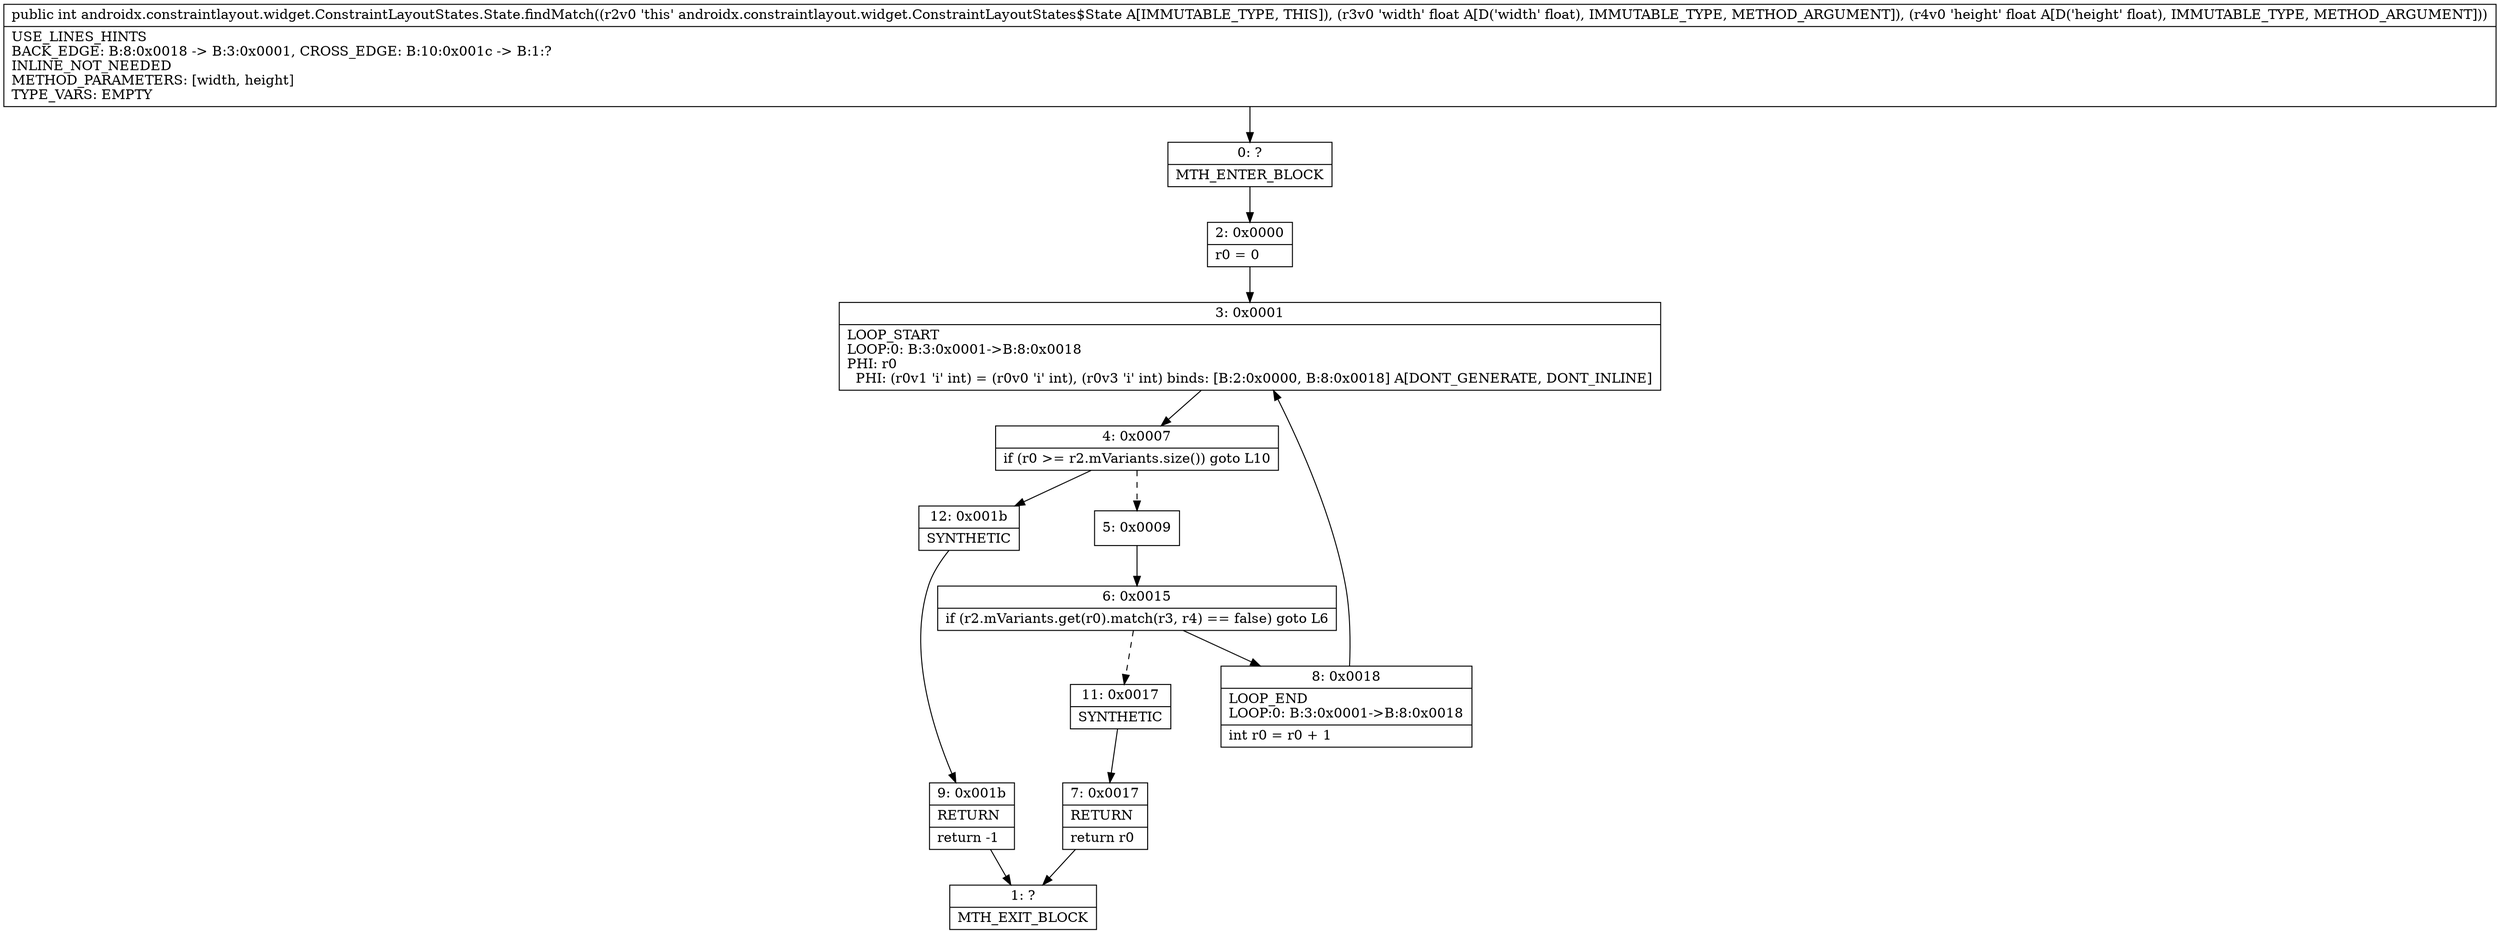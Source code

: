 digraph "CFG forandroidx.constraintlayout.widget.ConstraintLayoutStates.State.findMatch(FF)I" {
Node_0 [shape=record,label="{0\:\ ?|MTH_ENTER_BLOCK\l}"];
Node_2 [shape=record,label="{2\:\ 0x0000|r0 = 0\l}"];
Node_3 [shape=record,label="{3\:\ 0x0001|LOOP_START\lLOOP:0: B:3:0x0001\-\>B:8:0x0018\lPHI: r0 \l  PHI: (r0v1 'i' int) = (r0v0 'i' int), (r0v3 'i' int) binds: [B:2:0x0000, B:8:0x0018] A[DONT_GENERATE, DONT_INLINE]\l}"];
Node_4 [shape=record,label="{4\:\ 0x0007|if (r0 \>= r2.mVariants.size()) goto L10\l}"];
Node_5 [shape=record,label="{5\:\ 0x0009}"];
Node_6 [shape=record,label="{6\:\ 0x0015|if (r2.mVariants.get(r0).match(r3, r4) == false) goto L6\l}"];
Node_8 [shape=record,label="{8\:\ 0x0018|LOOP_END\lLOOP:0: B:3:0x0001\-\>B:8:0x0018\l|int r0 = r0 + 1\l}"];
Node_11 [shape=record,label="{11\:\ 0x0017|SYNTHETIC\l}"];
Node_7 [shape=record,label="{7\:\ 0x0017|RETURN\l|return r0\l}"];
Node_1 [shape=record,label="{1\:\ ?|MTH_EXIT_BLOCK\l}"];
Node_12 [shape=record,label="{12\:\ 0x001b|SYNTHETIC\l}"];
Node_9 [shape=record,label="{9\:\ 0x001b|RETURN\l|return \-1\l}"];
MethodNode[shape=record,label="{public int androidx.constraintlayout.widget.ConstraintLayoutStates.State.findMatch((r2v0 'this' androidx.constraintlayout.widget.ConstraintLayoutStates$State A[IMMUTABLE_TYPE, THIS]), (r3v0 'width' float A[D('width' float), IMMUTABLE_TYPE, METHOD_ARGUMENT]), (r4v0 'height' float A[D('height' float), IMMUTABLE_TYPE, METHOD_ARGUMENT]))  | USE_LINES_HINTS\lBACK_EDGE: B:8:0x0018 \-\> B:3:0x0001, CROSS_EDGE: B:10:0x001c \-\> B:1:?\lINLINE_NOT_NEEDED\lMETHOD_PARAMETERS: [width, height]\lTYPE_VARS: EMPTY\l}"];
MethodNode -> Node_0;Node_0 -> Node_2;
Node_2 -> Node_3;
Node_3 -> Node_4;
Node_4 -> Node_5[style=dashed];
Node_4 -> Node_12;
Node_5 -> Node_6;
Node_6 -> Node_8;
Node_6 -> Node_11[style=dashed];
Node_8 -> Node_3;
Node_11 -> Node_7;
Node_7 -> Node_1;
Node_12 -> Node_9;
Node_9 -> Node_1;
}

